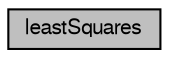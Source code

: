 digraph G
{
  bgcolor="transparent";
  edge [fontname="FreeSans",fontsize="10",labelfontname="FreeSans",labelfontsize="10"];
  node [fontname="FreeSans",fontsize="10",shape=record];
  Node1 [label="leastSquares",height=0.2,width=0.4,color="black", fillcolor="grey75", style="filled" fontcolor="black"];
}
